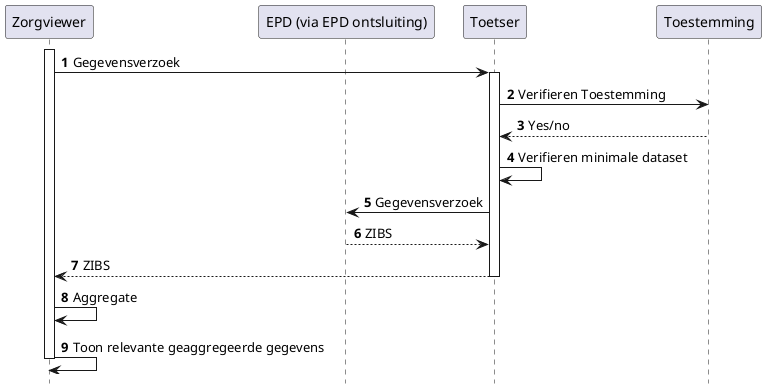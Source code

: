 @startuml
hide footbox
autonumber

participant Zorgviewer
participant "EPD (via EPD ontsluiting)" as EPD
participant Toetser
participant Toestemming

activate Zorgviewer
Zorgviewer->Toetser:Gegevensverzoek
activate Toetser
Toetser->Toestemming: Verifieren Toestemming
Toestemming-->Toetser: Yes/no
Toetser->Toetser: Verifieren minimale dataset
Toetser->EPD:Gegevensverzoek
EPD-->Toetser: ZIBS
Toetser-->Zorgviewer: ZIBS
deactivate Toetser
Zorgviewer->Zorgviewer: Aggregate
Zorgviewer->Zorgviewer: Toon relevante geaggregeerde gegevens
deactivate Zorgviewer

@enduml
